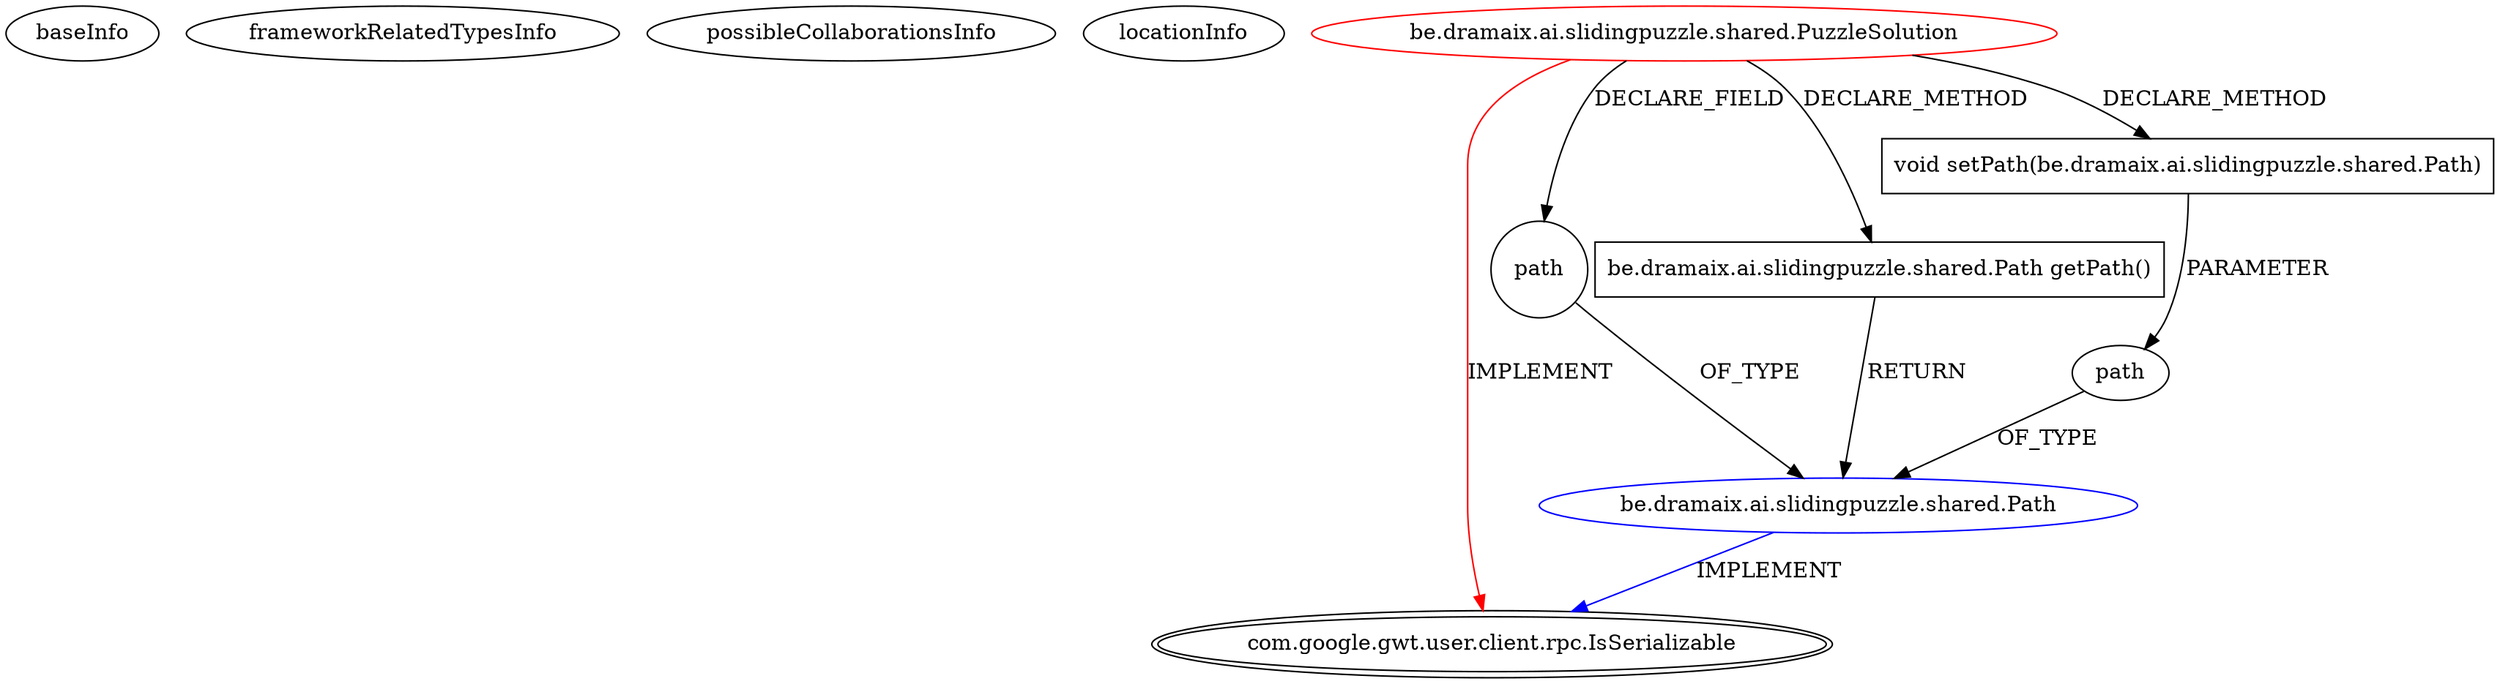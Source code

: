 digraph {
baseInfo[graphId=3120,category="extension_graph",isAnonymous=false,possibleRelation=true]
frameworkRelatedTypesInfo[0="com.google.gwt.user.client.rpc.IsSerializable"]
possibleCollaborationsInfo[0="3120~CLIENT_METHOD_DECLARATION-PARAMETER_DECLARATION-CLIENT_METHOD_DECLARATION-RETURN_TYPE-FIELD_DECLARATION-~com.google.gwt.user.client.rpc.IsSerializable ~com.google.gwt.user.client.rpc.IsSerializable ~false~false"]
locationInfo[projectName="jDramaix-SlidingPuzzle",filePath="/jDramaix-SlidingPuzzle/SlidingPuzzle-master/src/be/dramaix/ai/slidingpuzzle/shared/PuzzleSolution.java",contextSignature="PuzzleSolution",graphId="3120"]
0[label="be.dramaix.ai.slidingpuzzle.shared.PuzzleSolution",vertexType="ROOT_CLIENT_CLASS_DECLARATION",isFrameworkType=false,color=red]
1[label="com.google.gwt.user.client.rpc.IsSerializable",vertexType="FRAMEWORK_INTERFACE_TYPE",isFrameworkType=true,peripheries=2]
2[label="path",vertexType="FIELD_DECLARATION",isFrameworkType=false,shape=circle]
3[label="be.dramaix.ai.slidingpuzzle.shared.Path",vertexType="REFERENCE_CLIENT_CLASS_DECLARATION",isFrameworkType=false,color=blue]
5[label="be.dramaix.ai.slidingpuzzle.shared.Path getPath()",vertexType="CLIENT_METHOD_DECLARATION",isFrameworkType=false,shape=box]
7[label="void setPath(be.dramaix.ai.slidingpuzzle.shared.Path)",vertexType="CLIENT_METHOD_DECLARATION",isFrameworkType=false,shape=box]
8[label="path",vertexType="PARAMETER_DECLARATION",isFrameworkType=false]
0->1[label="IMPLEMENT",color=red]
0->2[label="DECLARE_FIELD"]
3->1[label="IMPLEMENT",color=blue]
2->3[label="OF_TYPE"]
0->5[label="DECLARE_METHOD"]
5->3[label="RETURN"]
0->7[label="DECLARE_METHOD"]
8->3[label="OF_TYPE"]
7->8[label="PARAMETER"]
}
